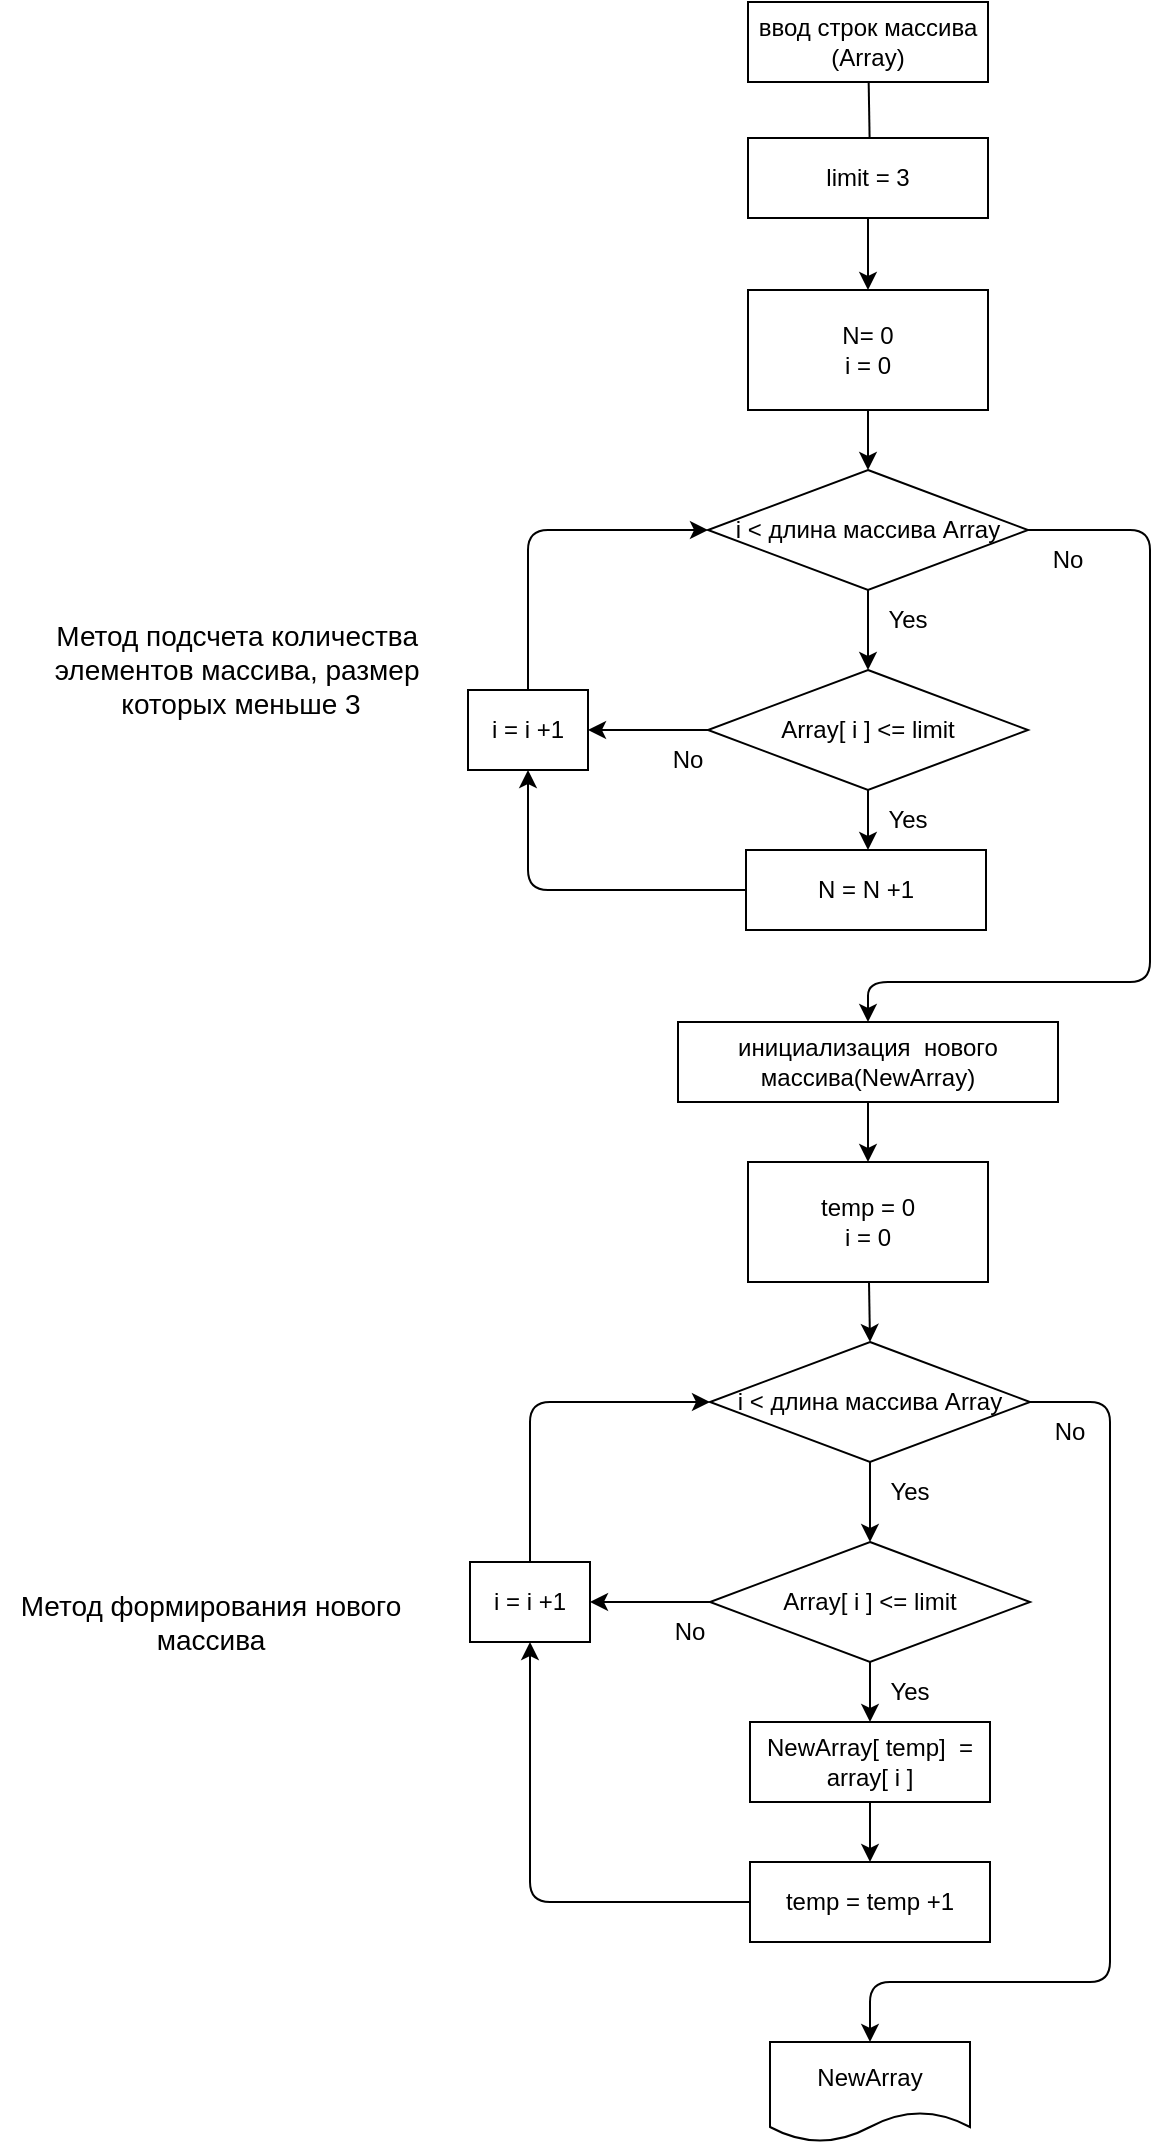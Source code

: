 <mxfile>
    <diagram id="LLfdZjAIVjmjKWJnR35u" name="Страница 1">
        <mxGraphModel dx="781" dy="487" grid="1" gridSize="10" guides="1" tooltips="1" connect="1" arrows="1" fold="1" page="1" pageScale="1" pageWidth="827" pageHeight="1169" math="0" shadow="0">
            <root>
                <mxCell id="0"/>
                <mxCell id="1" parent="0"/>
                <mxCell id="7" style="edgeStyle=none;html=1;entryX=0.5;entryY=0;entryDx=0;entryDy=0;" parent="1" source="2" edge="1">
                    <mxGeometry relative="1" as="geometry">
                        <mxPoint x="450" y="120" as="targetPoint"/>
                    </mxGeometry>
                </mxCell>
                <mxCell id="2" value="ввод строк массива (Array)" style="rounded=0;whiteSpace=wrap;html=1;" parent="1" vertex="1">
                    <mxGeometry x="389" y="40" width="120" height="40" as="geometry"/>
                </mxCell>
                <mxCell id="32" style="edgeStyle=none;html=1;entryX=0.5;entryY=0;entryDx=0;entryDy=0;" parent="1" source="6" target="9" edge="1">
                    <mxGeometry relative="1" as="geometry"/>
                </mxCell>
                <mxCell id="6" value="инициализация&amp;nbsp; нового массива(NewArray)" style="rounded=0;whiteSpace=wrap;html=1;" parent="1" vertex="1">
                    <mxGeometry x="354" y="550" width="190" height="40" as="geometry"/>
                </mxCell>
                <mxCell id="29" style="edgeStyle=none;html=1;entryX=0.5;entryY=0;entryDx=0;entryDy=0;" parent="1" source="9" target="10" edge="1">
                    <mxGeometry relative="1" as="geometry"/>
                </mxCell>
                <mxCell id="9" value="temp = 0&lt;br&gt;i = 0" style="rounded=0;whiteSpace=wrap;html=1;" parent="1" vertex="1">
                    <mxGeometry x="389" y="620" width="120" height="60" as="geometry"/>
                </mxCell>
                <mxCell id="15" style="edgeStyle=none;html=1;entryX=0.5;entryY=0;entryDx=0;entryDy=0;" parent="1" source="10" target="11" edge="1">
                    <mxGeometry relative="1" as="geometry"/>
                </mxCell>
                <mxCell id="31" style="edgeStyle=none;html=1;entryX=0.5;entryY=0;entryDx=0;entryDy=0;" parent="1" source="10" target="30" edge="1">
                    <mxGeometry relative="1" as="geometry">
                        <Array as="points">
                            <mxPoint x="570" y="740"/>
                            <mxPoint x="570" y="1030"/>
                            <mxPoint x="450" y="1030"/>
                        </Array>
                    </mxGeometry>
                </mxCell>
                <mxCell id="10" value="i &amp;lt; длина массива Array" style="rhombus;whiteSpace=wrap;html=1;" parent="1" vertex="1">
                    <mxGeometry x="370" y="710" width="160" height="60" as="geometry"/>
                </mxCell>
                <mxCell id="16" style="edgeStyle=none;html=1;entryX=0.5;entryY=0;entryDx=0;entryDy=0;" parent="1" source="11" target="12" edge="1">
                    <mxGeometry relative="1" as="geometry"/>
                </mxCell>
                <mxCell id="26" style="edgeStyle=none;html=1;" parent="1" source="11" edge="1">
                    <mxGeometry relative="1" as="geometry">
                        <mxPoint x="310" y="840" as="targetPoint"/>
                    </mxGeometry>
                </mxCell>
                <mxCell id="11" value="Array[ i ] &amp;lt;= limit" style="rhombus;whiteSpace=wrap;html=1;" parent="1" vertex="1">
                    <mxGeometry x="370" y="810" width="160" height="60" as="geometry"/>
                </mxCell>
                <mxCell id="19" style="edgeStyle=none;html=1;entryX=0.5;entryY=0;entryDx=0;entryDy=0;" parent="1" source="12" target="13" edge="1">
                    <mxGeometry relative="1" as="geometry"/>
                </mxCell>
                <mxCell id="12" value="NewArray[ temp]&amp;nbsp; = array[ i ]" style="rounded=0;whiteSpace=wrap;html=1;" parent="1" vertex="1">
                    <mxGeometry x="390" y="900" width="120" height="40" as="geometry"/>
                </mxCell>
                <mxCell id="27" style="edgeStyle=none;html=1;entryX=0.5;entryY=1;entryDx=0;entryDy=0;" parent="1" source="13" target="20" edge="1">
                    <mxGeometry relative="1" as="geometry">
                        <Array as="points">
                            <mxPoint x="280" y="990"/>
                        </Array>
                    </mxGeometry>
                </mxCell>
                <mxCell id="13" value="temp = temp +1" style="rounded=0;whiteSpace=wrap;html=1;" parent="1" vertex="1">
                    <mxGeometry x="390" y="970" width="120" height="40" as="geometry"/>
                </mxCell>
                <mxCell id="14" value="Yes" style="text;html=1;strokeColor=none;fillColor=none;align=center;verticalAlign=middle;whiteSpace=wrap;rounded=0;" parent="1" vertex="1">
                    <mxGeometry x="460" y="780" width="20" height="10" as="geometry"/>
                </mxCell>
                <mxCell id="17" value="Yes" style="text;html=1;strokeColor=none;fillColor=none;align=center;verticalAlign=middle;whiteSpace=wrap;rounded=0;" parent="1" vertex="1">
                    <mxGeometry x="460" y="880" width="20" height="10" as="geometry"/>
                </mxCell>
                <mxCell id="18" value="No" style="text;html=1;strokeColor=none;fillColor=none;align=center;verticalAlign=middle;whiteSpace=wrap;rounded=0;" parent="1" vertex="1">
                    <mxGeometry x="540" y="750" width="20" height="10" as="geometry"/>
                </mxCell>
                <mxCell id="21" style="edgeStyle=none;html=1;entryX=0;entryY=0.5;entryDx=0;entryDy=0;" parent="1" source="20" target="10" edge="1">
                    <mxGeometry relative="1" as="geometry">
                        <Array as="points">
                            <mxPoint x="280" y="740"/>
                        </Array>
                    </mxGeometry>
                </mxCell>
                <mxCell id="20" value="i = i +1" style="rounded=0;whiteSpace=wrap;html=1;" parent="1" vertex="1">
                    <mxGeometry x="250" y="820" width="60" height="40" as="geometry"/>
                </mxCell>
                <mxCell id="25" value="No" style="text;html=1;strokeColor=none;fillColor=none;align=center;verticalAlign=middle;whiteSpace=wrap;rounded=0;" parent="1" vertex="1">
                    <mxGeometry x="350" y="850" width="20" height="10" as="geometry"/>
                </mxCell>
                <mxCell id="30" value="NewArray" style="shape=document;whiteSpace=wrap;html=1;boundedLbl=1;" parent="1" vertex="1">
                    <mxGeometry x="400" y="1060" width="100" height="50" as="geometry"/>
                </mxCell>
                <mxCell id="36" style="edgeStyle=none;html=1;entryX=0.5;entryY=0;entryDx=0;entryDy=0;" parent="1" source="37" target="39" edge="1">
                    <mxGeometry relative="1" as="geometry"/>
                </mxCell>
                <mxCell id="37" value="N= 0&lt;br&gt;i = 0" style="rounded=0;whiteSpace=wrap;html=1;" parent="1" vertex="1">
                    <mxGeometry x="389" y="184" width="120" height="60" as="geometry"/>
                </mxCell>
                <mxCell id="38" style="edgeStyle=none;html=1;entryX=0.5;entryY=0;entryDx=0;entryDy=0;" parent="1" source="39" target="42" edge="1">
                    <mxGeometry relative="1" as="geometry"/>
                </mxCell>
                <mxCell id="56" style="edgeStyle=none;html=1;" parent="1" source="39" target="6" edge="1">
                    <mxGeometry relative="1" as="geometry">
                        <Array as="points">
                            <mxPoint x="590" y="304"/>
                            <mxPoint x="590" y="530"/>
                            <mxPoint x="449" y="530"/>
                        </Array>
                    </mxGeometry>
                </mxCell>
                <mxCell id="39" value="i &amp;lt; длина массива Array" style="rhombus;whiteSpace=wrap;html=1;" parent="1" vertex="1">
                    <mxGeometry x="369" y="274" width="160" height="60" as="geometry"/>
                </mxCell>
                <mxCell id="40" style="edgeStyle=none;html=1;entryX=0.5;entryY=0;entryDx=0;entryDy=0;" parent="1" source="42" edge="1">
                    <mxGeometry relative="1" as="geometry">
                        <mxPoint x="449" y="464" as="targetPoint"/>
                    </mxGeometry>
                </mxCell>
                <mxCell id="41" style="edgeStyle=none;html=1;" parent="1" source="42" edge="1">
                    <mxGeometry relative="1" as="geometry">
                        <mxPoint x="309" y="404" as="targetPoint"/>
                    </mxGeometry>
                </mxCell>
                <mxCell id="42" value="Array[ i ] &amp;lt;= limit" style="rhombus;whiteSpace=wrap;html=1;" parent="1" vertex="1">
                    <mxGeometry x="369" y="374" width="160" height="60" as="geometry"/>
                </mxCell>
                <mxCell id="45" style="edgeStyle=none;html=1;entryX=0.5;entryY=1;entryDx=0;entryDy=0;" parent="1" source="46" target="51" edge="1">
                    <mxGeometry relative="1" as="geometry">
                        <Array as="points">
                            <mxPoint x="279" y="484"/>
                        </Array>
                    </mxGeometry>
                </mxCell>
                <mxCell id="46" value="N = N +1" style="rounded=0;whiteSpace=wrap;html=1;" parent="1" vertex="1">
                    <mxGeometry x="388" y="464" width="120" height="40" as="geometry"/>
                </mxCell>
                <mxCell id="47" value="Yes" style="text;html=1;strokeColor=none;fillColor=none;align=center;verticalAlign=middle;whiteSpace=wrap;rounded=0;" parent="1" vertex="1">
                    <mxGeometry x="459" y="344" width="20" height="10" as="geometry"/>
                </mxCell>
                <mxCell id="48" value="Yes" style="text;html=1;strokeColor=none;fillColor=none;align=center;verticalAlign=middle;whiteSpace=wrap;rounded=0;" parent="1" vertex="1">
                    <mxGeometry x="459" y="444" width="20" height="10" as="geometry"/>
                </mxCell>
                <mxCell id="49" value="No" style="text;html=1;strokeColor=none;fillColor=none;align=center;verticalAlign=middle;whiteSpace=wrap;rounded=0;" parent="1" vertex="1">
                    <mxGeometry x="539" y="314" width="20" height="10" as="geometry"/>
                </mxCell>
                <mxCell id="50" style="edgeStyle=none;html=1;entryX=0;entryY=0.5;entryDx=0;entryDy=0;" parent="1" source="51" target="39" edge="1">
                    <mxGeometry relative="1" as="geometry">
                        <Array as="points">
                            <mxPoint x="279" y="304"/>
                        </Array>
                    </mxGeometry>
                </mxCell>
                <mxCell id="51" value="i = i +1" style="rounded=0;whiteSpace=wrap;html=1;" parent="1" vertex="1">
                    <mxGeometry x="249" y="384" width="60" height="40" as="geometry"/>
                </mxCell>
                <mxCell id="52" value="No" style="text;html=1;strokeColor=none;fillColor=none;align=center;verticalAlign=middle;whiteSpace=wrap;rounded=0;" parent="1" vertex="1">
                    <mxGeometry x="349" y="414" width="20" height="10" as="geometry"/>
                </mxCell>
                <mxCell id="58" style="edgeStyle=none;html=1;entryX=0.5;entryY=0;entryDx=0;entryDy=0;" parent="1" source="57" target="37" edge="1">
                    <mxGeometry relative="1" as="geometry"/>
                </mxCell>
                <mxCell id="57" value="limit = 3" style="rounded=0;whiteSpace=wrap;html=1;" parent="1" vertex="1">
                    <mxGeometry x="389" y="108" width="120" height="40" as="geometry"/>
                </mxCell>
                <mxCell id="63" value="Метод подсчета количества&amp;nbsp;&lt;br&gt;элементов массива, размер&amp;nbsp;&lt;br&gt;которых меньше 3" style="text;html=1;align=center;verticalAlign=middle;resizable=0;points=[];autosize=1;strokeColor=none;fillColor=none;fontSize=14;" vertex="1" parent="1">
                    <mxGeometry x="30" y="344" width="210" height="60" as="geometry"/>
                </mxCell>
                <mxCell id="64" value="Метод формирования нового&lt;br&gt;массива" style="text;html=1;align=center;verticalAlign=middle;resizable=0;points=[];autosize=1;strokeColor=none;fillColor=none;fontSize=14;" vertex="1" parent="1">
                    <mxGeometry x="15" y="825" width="210" height="50" as="geometry"/>
                </mxCell>
            </root>
        </mxGraphModel>
    </diagram>
</mxfile>